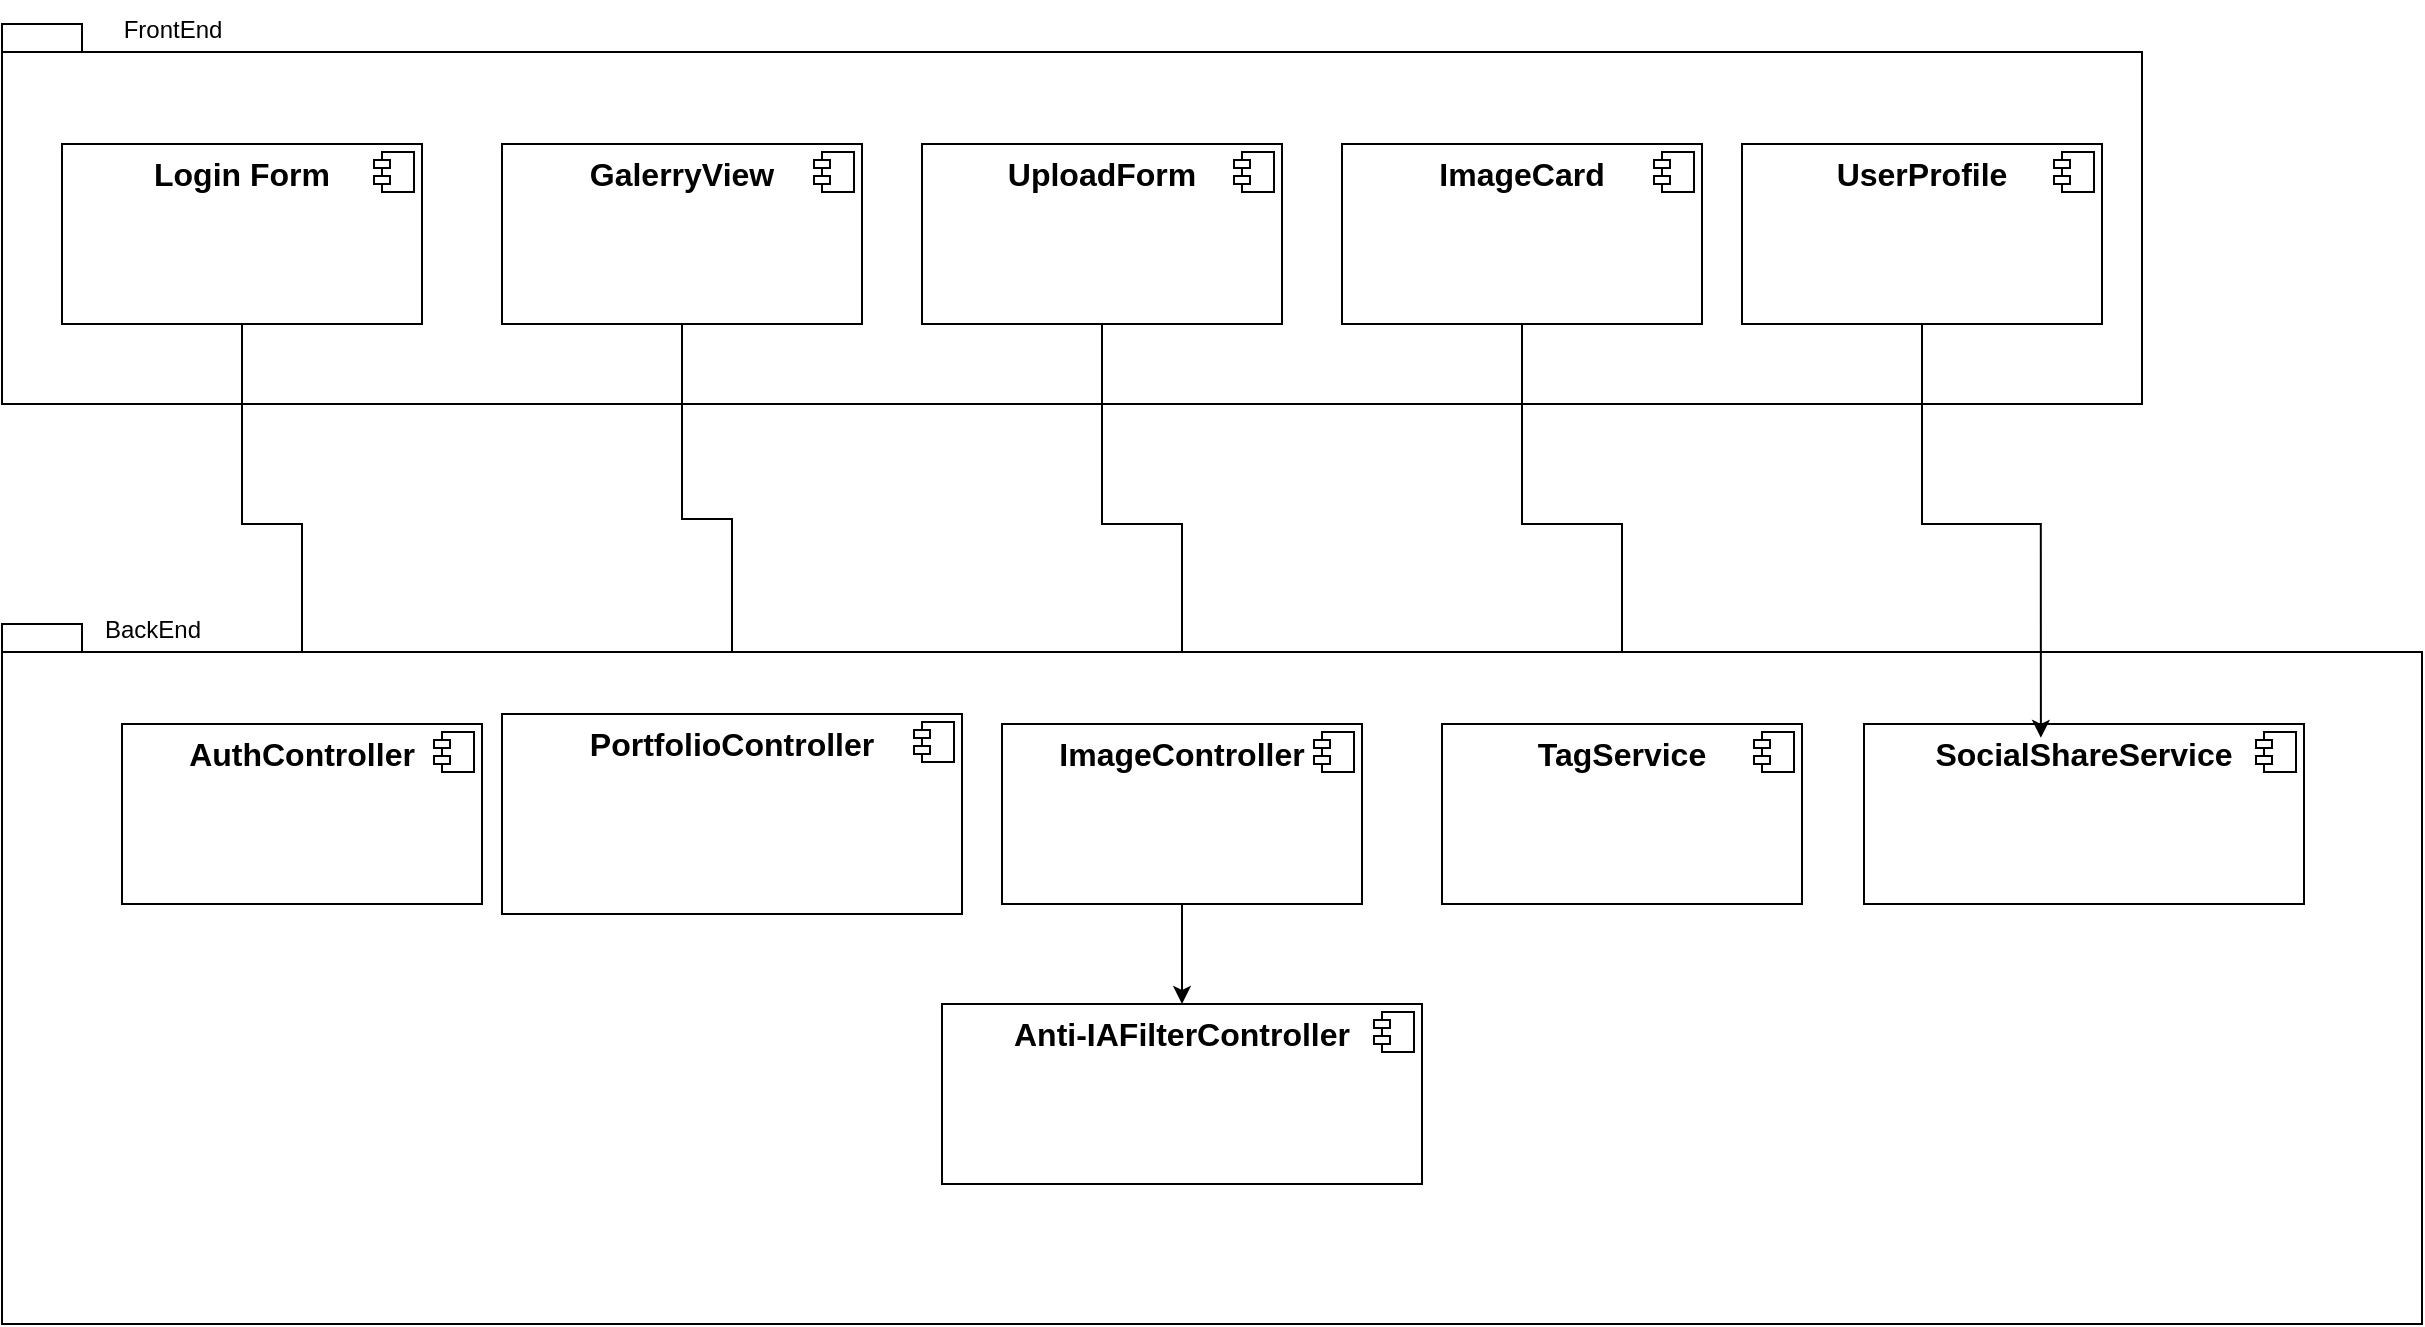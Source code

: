 <mxfile version="27.1.1">
  <diagram name="Página-1" id="tSB9Squ7Dw1w4PCGXbyG">
    <mxGraphModel dx="1001" dy="540" grid="1" gridSize="10" guides="1" tooltips="1" connect="1" arrows="1" fold="1" page="1" pageScale="1" pageWidth="827" pageHeight="1169" math="0" shadow="0">
      <root>
        <mxCell id="0" />
        <mxCell id="1" parent="0" />
        <mxCell id="wttlkCXd7JM-oypYrL47-1" value="" style="shape=folder;fontStyle=1;spacingTop=10;tabWidth=40;tabHeight=14;tabPosition=left;html=1;whiteSpace=wrap;" parent="1" vertex="1">
          <mxGeometry x="90" y="50" width="1070" height="190" as="geometry" />
        </mxCell>
        <mxCell id="wttlkCXd7JM-oypYrL47-27" style="edgeStyle=orthogonalEdgeStyle;rounded=0;orthogonalLoop=1;jettySize=auto;html=1;" parent="1" source="wttlkCXd7JM-oypYrL47-2" target="wttlkCXd7JM-oypYrL47-13" edge="1">
          <mxGeometry relative="1" as="geometry" />
        </mxCell>
        <mxCell id="wttlkCXd7JM-oypYrL47-2" value="&lt;p style=&quot;margin: 6px 0px 0px;&quot;&gt;&lt;b&gt;&lt;font style=&quot;font-size: 16px;&quot;&gt;Login Form&lt;/font&gt;&lt;/b&gt;&lt;/p&gt;" style="align=center;overflow=fill;html=1;dropTarget=0;whiteSpace=wrap;" parent="1" vertex="1">
          <mxGeometry x="120" y="110" width="180" height="90" as="geometry" />
        </mxCell>
        <mxCell id="wttlkCXd7JM-oypYrL47-3" value="" style="shape=component;jettyWidth=8;jettyHeight=4;" parent="wttlkCXd7JM-oypYrL47-2" vertex="1">
          <mxGeometry x="1" width="20" height="20" relative="1" as="geometry">
            <mxPoint x="-24" y="4" as="offset" />
          </mxGeometry>
        </mxCell>
        <mxCell id="wttlkCXd7JM-oypYrL47-28" style="edgeStyle=orthogonalEdgeStyle;rounded=0;orthogonalLoop=1;jettySize=auto;html=1;" parent="1" source="wttlkCXd7JM-oypYrL47-4" target="wttlkCXd7JM-oypYrL47-15" edge="1">
          <mxGeometry relative="1" as="geometry" />
        </mxCell>
        <mxCell id="wttlkCXd7JM-oypYrL47-4" value="&lt;p style=&quot;margin: 6px 0px 0px;&quot;&gt;&lt;font style=&quot;font-size: 16px;&quot;&gt;&lt;b&gt;GalerryView&lt;/b&gt;&lt;/font&gt;&lt;/p&gt;" style="align=center;overflow=fill;html=1;dropTarget=0;whiteSpace=wrap;" parent="1" vertex="1">
          <mxGeometry x="340" y="110" width="180" height="90" as="geometry" />
        </mxCell>
        <mxCell id="wttlkCXd7JM-oypYrL47-5" value="" style="shape=component;jettyWidth=8;jettyHeight=4;" parent="wttlkCXd7JM-oypYrL47-4" vertex="1">
          <mxGeometry x="1" width="20" height="20" relative="1" as="geometry">
            <mxPoint x="-24" y="4" as="offset" />
          </mxGeometry>
        </mxCell>
        <mxCell id="wttlkCXd7JM-oypYrL47-29" style="edgeStyle=orthogonalEdgeStyle;rounded=0;orthogonalLoop=1;jettySize=auto;html=1;" parent="1" source="wttlkCXd7JM-oypYrL47-6" target="wttlkCXd7JM-oypYrL47-17" edge="1">
          <mxGeometry relative="1" as="geometry" />
        </mxCell>
        <mxCell id="wttlkCXd7JM-oypYrL47-6" value="&lt;p style=&quot;margin:0px;margin-top:6px;text-align:center;&quot;&gt;&lt;font style=&quot;font-size: 16px;&quot;&gt;&lt;b&gt;UploadForm&lt;/b&gt;&lt;/font&gt;&lt;/p&gt;" style="align=left;overflow=fill;html=1;dropTarget=0;whiteSpace=wrap;" parent="1" vertex="1">
          <mxGeometry x="550" y="110" width="180" height="90" as="geometry" />
        </mxCell>
        <mxCell id="wttlkCXd7JM-oypYrL47-7" value="" style="shape=component;jettyWidth=8;jettyHeight=4;" parent="wttlkCXd7JM-oypYrL47-6" vertex="1">
          <mxGeometry x="1" width="20" height="20" relative="1" as="geometry">
            <mxPoint x="-24" y="4" as="offset" />
          </mxGeometry>
        </mxCell>
        <mxCell id="wttlkCXd7JM-oypYrL47-8" value="&lt;p style=&quot;margin: 6px 0px 0px;&quot;&gt;&lt;b&gt;&lt;font style=&quot;font-size: 16px;&quot;&gt;UserProfile&lt;/font&gt;&lt;/b&gt;&lt;/p&gt;" style="align=center;overflow=fill;html=1;dropTarget=0;whiteSpace=wrap;" parent="1" vertex="1">
          <mxGeometry x="960" y="110" width="180" height="90" as="geometry" />
        </mxCell>
        <mxCell id="wttlkCXd7JM-oypYrL47-9" value="" style="shape=component;jettyWidth=8;jettyHeight=4;" parent="wttlkCXd7JM-oypYrL47-8" vertex="1">
          <mxGeometry x="1" width="20" height="20" relative="1" as="geometry">
            <mxPoint x="-24" y="4" as="offset" />
          </mxGeometry>
        </mxCell>
        <mxCell id="wttlkCXd7JM-oypYrL47-31" style="edgeStyle=orthogonalEdgeStyle;rounded=0;orthogonalLoop=1;jettySize=auto;html=1;" parent="1" source="wttlkCXd7JM-oypYrL47-10" target="wttlkCXd7JM-oypYrL47-19" edge="1">
          <mxGeometry relative="1" as="geometry" />
        </mxCell>
        <mxCell id="wttlkCXd7JM-oypYrL47-10" value="&lt;p style=&quot;margin: 6px 0px 0px;&quot;&gt;&lt;font style=&quot;font-size: 16px;&quot;&gt;&lt;b&gt;ImageCard&lt;/b&gt;&lt;/font&gt;&lt;/p&gt;" style="align=center;overflow=fill;html=1;dropTarget=0;whiteSpace=wrap;" parent="1" vertex="1">
          <mxGeometry x="760" y="110" width="180" height="90" as="geometry" />
        </mxCell>
        <mxCell id="wttlkCXd7JM-oypYrL47-11" value="" style="shape=component;jettyWidth=8;jettyHeight=4;" parent="wttlkCXd7JM-oypYrL47-10" vertex="1">
          <mxGeometry x="1" width="20" height="20" relative="1" as="geometry">
            <mxPoint x="-24" y="4" as="offset" />
          </mxGeometry>
        </mxCell>
        <mxCell id="wttlkCXd7JM-oypYrL47-12" value="" style="shape=folder;fontStyle=1;spacingTop=10;tabWidth=40;tabHeight=14;tabPosition=left;html=1;whiteSpace=wrap;" parent="1" vertex="1">
          <mxGeometry x="90" y="350" width="1210" height="350" as="geometry" />
        </mxCell>
        <mxCell id="wttlkCXd7JM-oypYrL47-13" value="&lt;p style=&quot;margin: 6px 0px 0px;&quot;&gt;&lt;font style=&quot;font-size: 16px;&quot;&gt;&lt;b style=&quot;&quot;&gt;AuthController&lt;/b&gt;&lt;/font&gt;&lt;/p&gt;" style="align=center;overflow=fill;html=1;dropTarget=0;whiteSpace=wrap;" parent="1" vertex="1">
          <mxGeometry x="150" y="400" width="180" height="90" as="geometry" />
        </mxCell>
        <mxCell id="wttlkCXd7JM-oypYrL47-14" value="" style="shape=component;jettyWidth=8;jettyHeight=4;" parent="wttlkCXd7JM-oypYrL47-13" vertex="1">
          <mxGeometry x="1" width="20" height="20" relative="1" as="geometry">
            <mxPoint x="-24" y="4" as="offset" />
          </mxGeometry>
        </mxCell>
        <mxCell id="wttlkCXd7JM-oypYrL47-15" value="&lt;p style=&quot;margin:0px;margin-top:6px;text-align:center;&quot;&gt;&lt;b&gt;&lt;font style=&quot;font-size: 16px;&quot;&gt;PortfolioController&lt;/font&gt;&lt;/b&gt;&lt;/p&gt;" style="align=left;overflow=fill;html=1;dropTarget=0;whiteSpace=wrap;" parent="1" vertex="1">
          <mxGeometry x="340" y="395" width="230" height="100" as="geometry" />
        </mxCell>
        <mxCell id="wttlkCXd7JM-oypYrL47-16" value="" style="shape=component;jettyWidth=8;jettyHeight=4;" parent="wttlkCXd7JM-oypYrL47-15" vertex="1">
          <mxGeometry x="1" width="20" height="20" relative="1" as="geometry">
            <mxPoint x="-24" y="4" as="offset" />
          </mxGeometry>
        </mxCell>
        <mxCell id="wttlkCXd7JM-oypYrL47-30" style="edgeStyle=orthogonalEdgeStyle;rounded=0;orthogonalLoop=1;jettySize=auto;html=1;" parent="1" source="wttlkCXd7JM-oypYrL47-17" target="wttlkCXd7JM-oypYrL47-23" edge="1">
          <mxGeometry relative="1" as="geometry" />
        </mxCell>
        <mxCell id="wttlkCXd7JM-oypYrL47-17" value="&lt;p style=&quot;margin: 6px 0px 0px;&quot;&gt;&lt;b&gt;&lt;font style=&quot;font-size: 16px;&quot;&gt;ImageController&lt;/font&gt;&lt;/b&gt;&lt;/p&gt;" style="align=center;overflow=fill;html=1;dropTarget=0;whiteSpace=wrap;" parent="1" vertex="1">
          <mxGeometry x="590" y="400" width="180" height="90" as="geometry" />
        </mxCell>
        <mxCell id="wttlkCXd7JM-oypYrL47-18" value="" style="shape=component;jettyWidth=8;jettyHeight=4;" parent="wttlkCXd7JM-oypYrL47-17" vertex="1">
          <mxGeometry x="1" width="20" height="20" relative="1" as="geometry">
            <mxPoint x="-24" y="4" as="offset" />
          </mxGeometry>
        </mxCell>
        <mxCell id="wttlkCXd7JM-oypYrL47-19" value="&lt;p style=&quot;margin: 6px 0px 0px;&quot;&gt;&lt;b&gt;&lt;font style=&quot;font-size: 16px;&quot;&gt;TagService&lt;/font&gt;&lt;/b&gt;&lt;/p&gt;" style="align=center;overflow=fill;html=1;dropTarget=0;whiteSpace=wrap;" parent="1" vertex="1">
          <mxGeometry x="810" y="400" width="180" height="90" as="geometry" />
        </mxCell>
        <mxCell id="wttlkCXd7JM-oypYrL47-20" value="" style="shape=component;jettyWidth=8;jettyHeight=4;" parent="wttlkCXd7JM-oypYrL47-19" vertex="1">
          <mxGeometry x="1" width="20" height="20" relative="1" as="geometry">
            <mxPoint x="-24" y="4" as="offset" />
          </mxGeometry>
        </mxCell>
        <mxCell id="wttlkCXd7JM-oypYrL47-21" value="&lt;p style=&quot;margin: 6px 0px 0px;&quot;&gt;&lt;font style=&quot;font-size: 16px;&quot;&gt;&lt;b&gt;SocialShareService&lt;/b&gt;&lt;/font&gt;&lt;/p&gt;" style="align=center;overflow=fill;html=1;dropTarget=0;whiteSpace=wrap;" parent="1" vertex="1">
          <mxGeometry x="1021" y="400" width="220" height="90" as="geometry" />
        </mxCell>
        <mxCell id="wttlkCXd7JM-oypYrL47-22" value="" style="shape=component;jettyWidth=8;jettyHeight=4;" parent="wttlkCXd7JM-oypYrL47-21" vertex="1">
          <mxGeometry x="1" width="20" height="20" relative="1" as="geometry">
            <mxPoint x="-24" y="4" as="offset" />
          </mxGeometry>
        </mxCell>
        <mxCell id="wttlkCXd7JM-oypYrL47-23" value="&lt;p style=&quot;margin:0px;margin-top:6px;text-align:center;&quot;&gt;&lt;font style=&quot;font-size: 16px;&quot;&gt;&lt;b&gt;Anti-IAFilterController&lt;/b&gt;&lt;/font&gt;&lt;/p&gt;" style="align=left;overflow=fill;html=1;dropTarget=0;whiteSpace=wrap;" parent="1" vertex="1">
          <mxGeometry x="560" y="540" width="240" height="90" as="geometry" />
        </mxCell>
        <mxCell id="wttlkCXd7JM-oypYrL47-24" value="" style="shape=component;jettyWidth=8;jettyHeight=4;" parent="wttlkCXd7JM-oypYrL47-23" vertex="1">
          <mxGeometry x="1" width="20" height="20" relative="1" as="geometry">
            <mxPoint x="-24" y="4" as="offset" />
          </mxGeometry>
        </mxCell>
        <mxCell id="wttlkCXd7JM-oypYrL47-25" value="FrontEnd" style="text;html=1;align=center;verticalAlign=middle;resizable=0;points=[];autosize=1;strokeColor=none;fillColor=none;" parent="1" vertex="1">
          <mxGeometry x="140" y="38" width="70" height="30" as="geometry" />
        </mxCell>
        <mxCell id="wttlkCXd7JM-oypYrL47-26" value="BackEnd" style="text;html=1;align=center;verticalAlign=middle;resizable=0;points=[];autosize=1;strokeColor=none;fillColor=none;" parent="1" vertex="1">
          <mxGeometry x="130" y="338" width="70" height="30" as="geometry" />
        </mxCell>
        <mxCell id="wttlkCXd7JM-oypYrL47-32" style="edgeStyle=orthogonalEdgeStyle;rounded=0;orthogonalLoop=1;jettySize=auto;html=1;entryX=0.402;entryY=0.077;entryDx=0;entryDy=0;entryPerimeter=0;" parent="1" source="wttlkCXd7JM-oypYrL47-8" target="wttlkCXd7JM-oypYrL47-21" edge="1">
          <mxGeometry relative="1" as="geometry" />
        </mxCell>
      </root>
    </mxGraphModel>
  </diagram>
</mxfile>
